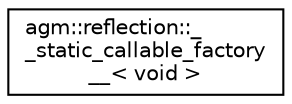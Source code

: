 digraph "圖形化之類別階層"
{
  edge [fontname="Helvetica",fontsize="10",labelfontname="Helvetica",labelfontsize="10"];
  node [fontname="Helvetica",fontsize="10",shape=record];
  rankdir="LR";
  Node1 [label="agm::reflection::_\l_static_callable_factory\l__\< void \>",height=0.2,width=0.4,color="black", fillcolor="white", style="filled",URL="$structagm_1_1reflection_1_1____static__callable__factory_____3_01void_01_4.html"];
}
